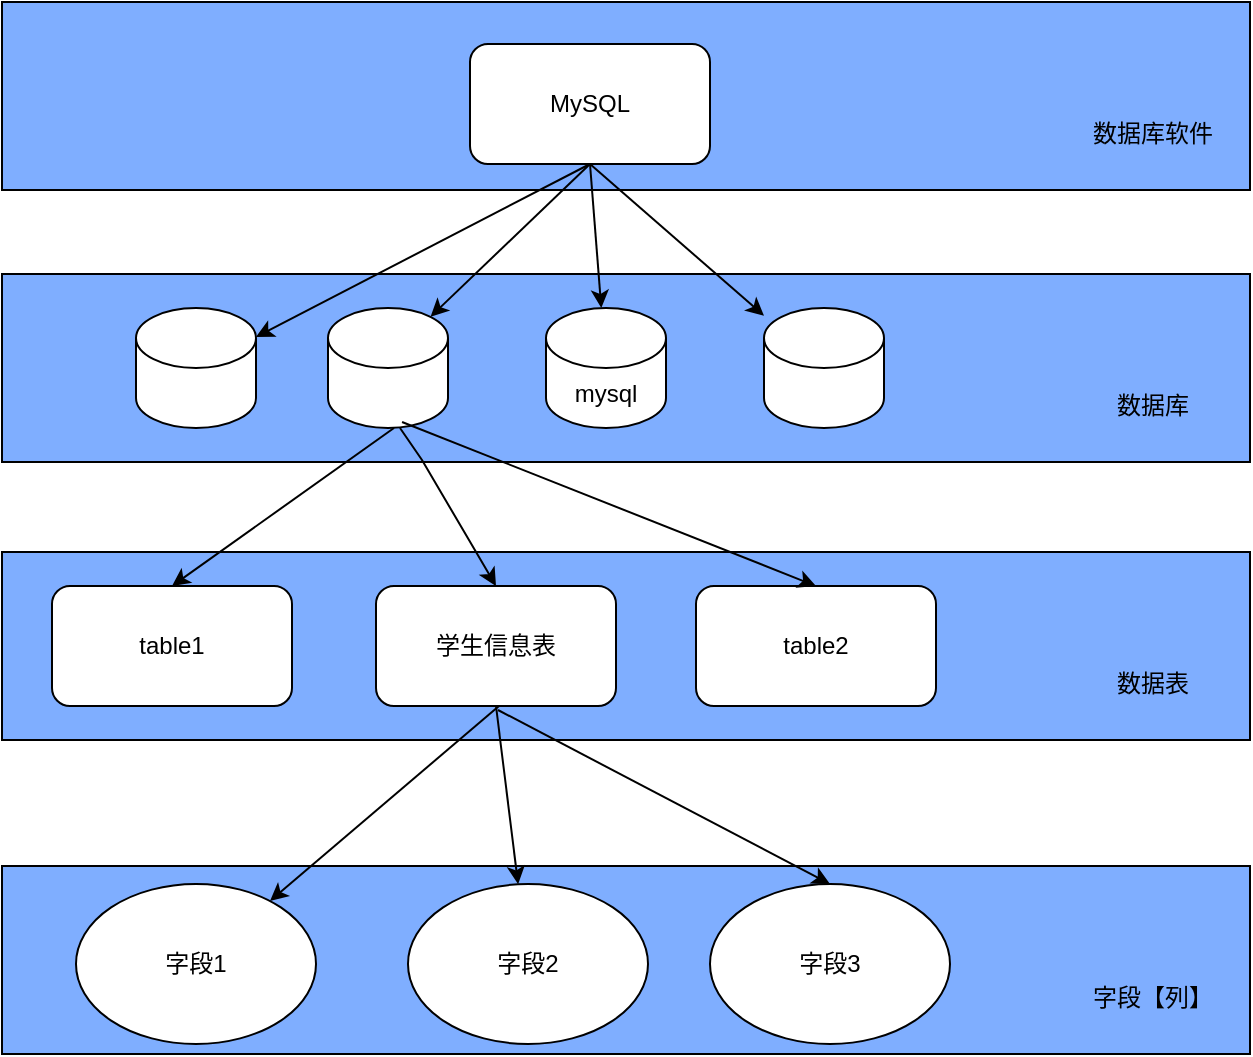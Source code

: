 <mxfile version="26.2.13">
  <diagram name="第 1 页" id="rapsWILdtUeaXrwmZ_yq">
    <mxGraphModel dx="1300" dy="830" grid="0" gridSize="10" guides="1" tooltips="1" connect="1" arrows="1" fold="1" page="1" pageScale="1" pageWidth="827" pageHeight="1169" math="0" shadow="0">
      <root>
        <mxCell id="0" />
        <mxCell id="1" parent="0" />
        <mxCell id="Bq2TZNVadAcSocq37hax-2" value="" style="rounded=0;whiteSpace=wrap;html=1;fillColor=#7FAEFF;" vertex="1" parent="1">
          <mxGeometry x="120" y="96" width="624" height="94" as="geometry" />
        </mxCell>
        <mxCell id="Bq2TZNVadAcSocq37hax-1" value="MySQL" style="rounded=1;whiteSpace=wrap;html=1;" vertex="1" parent="1">
          <mxGeometry x="354" y="117" width="120" height="60" as="geometry" />
        </mxCell>
        <mxCell id="Bq2TZNVadAcSocq37hax-3" value="数据库软件" style="text;html=1;align=center;verticalAlign=middle;whiteSpace=wrap;rounded=0;" vertex="1" parent="1">
          <mxGeometry x="656" y="147" width="79" height="30" as="geometry" />
        </mxCell>
        <mxCell id="Bq2TZNVadAcSocq37hax-4" value="" style="rounded=0;whiteSpace=wrap;html=1;fillColor=#7FAEFF;" vertex="1" parent="1">
          <mxGeometry x="120" y="232" width="624" height="94" as="geometry" />
        </mxCell>
        <mxCell id="Bq2TZNVadAcSocq37hax-5" value="数据库" style="text;html=1;align=center;verticalAlign=middle;whiteSpace=wrap;rounded=0;" vertex="1" parent="1">
          <mxGeometry x="656" y="283" width="79" height="30" as="geometry" />
        </mxCell>
        <mxCell id="Bq2TZNVadAcSocq37hax-6" value="" style="shape=cylinder3;whiteSpace=wrap;html=1;boundedLbl=1;backgroundOutline=1;size=15;" vertex="1" parent="1">
          <mxGeometry x="283" y="249" width="60" height="60" as="geometry" />
        </mxCell>
        <mxCell id="Bq2TZNVadAcSocq37hax-7" value="" style="shape=cylinder3;whiteSpace=wrap;html=1;boundedLbl=1;backgroundOutline=1;size=15;" vertex="1" parent="1">
          <mxGeometry x="187" y="249" width="60" height="60" as="geometry" />
        </mxCell>
        <mxCell id="Bq2TZNVadAcSocq37hax-8" value="" style="shape=cylinder3;whiteSpace=wrap;html=1;boundedLbl=1;backgroundOutline=1;size=15;" vertex="1" parent="1">
          <mxGeometry x="501" y="249" width="60" height="60" as="geometry" />
        </mxCell>
        <mxCell id="Bq2TZNVadAcSocq37hax-9" value="mysql" style="shape=cylinder3;whiteSpace=wrap;html=1;boundedLbl=1;backgroundOutline=1;size=15;" vertex="1" parent="1">
          <mxGeometry x="392" y="249" width="60" height="60" as="geometry" />
        </mxCell>
        <mxCell id="Bq2TZNVadAcSocq37hax-10" value="" style="endArrow=classic;html=1;rounded=0;" edge="1" parent="1" target="Bq2TZNVadAcSocq37hax-7">
          <mxGeometry width="50" height="50" relative="1" as="geometry">
            <mxPoint x="414" y="177" as="sourcePoint" />
            <mxPoint x="361" y="224" as="targetPoint" />
          </mxGeometry>
        </mxCell>
        <mxCell id="Bq2TZNVadAcSocq37hax-11" value="" style="endArrow=classic;html=1;rounded=0;exitX=0.5;exitY=1;exitDx=0;exitDy=0;entryX=0.855;entryY=0;entryDx=0;entryDy=4.35;entryPerimeter=0;" edge="1" parent="1" source="Bq2TZNVadAcSocq37hax-1" target="Bq2TZNVadAcSocq37hax-6">
          <mxGeometry width="50" height="50" relative="1" as="geometry">
            <mxPoint x="424" y="187" as="sourcePoint" />
            <mxPoint x="257" y="273" as="targetPoint" />
          </mxGeometry>
        </mxCell>
        <mxCell id="Bq2TZNVadAcSocq37hax-12" value="" style="endArrow=classic;html=1;rounded=0;exitX=0.5;exitY=1;exitDx=0;exitDy=0;" edge="1" parent="1" source="Bq2TZNVadAcSocq37hax-1" target="Bq2TZNVadAcSocq37hax-9">
          <mxGeometry width="50" height="50" relative="1" as="geometry">
            <mxPoint x="424" y="187" as="sourcePoint" />
            <mxPoint x="353" y="259" as="targetPoint" />
          </mxGeometry>
        </mxCell>
        <mxCell id="Bq2TZNVadAcSocq37hax-13" value="" style="endArrow=classic;html=1;rounded=0;exitX=0.5;exitY=1;exitDx=0;exitDy=0;" edge="1" parent="1" source="Bq2TZNVadAcSocq37hax-1" target="Bq2TZNVadAcSocq37hax-8">
          <mxGeometry width="50" height="50" relative="1" as="geometry">
            <mxPoint x="424" y="187" as="sourcePoint" />
            <mxPoint x="501" y="253" as="targetPoint" />
          </mxGeometry>
        </mxCell>
        <mxCell id="Bq2TZNVadAcSocq37hax-14" value="" style="rounded=0;whiteSpace=wrap;html=1;fillColor=#7FAEFF;" vertex="1" parent="1">
          <mxGeometry x="120" y="371" width="624" height="94" as="geometry" />
        </mxCell>
        <mxCell id="Bq2TZNVadAcSocq37hax-15" value="数据表" style="text;html=1;align=center;verticalAlign=middle;whiteSpace=wrap;rounded=0;" vertex="1" parent="1">
          <mxGeometry x="656" y="422" width="79" height="30" as="geometry" />
        </mxCell>
        <mxCell id="Bq2TZNVadAcSocq37hax-16" value="table1" style="rounded=1;whiteSpace=wrap;html=1;" vertex="1" parent="1">
          <mxGeometry x="145" y="388" width="120" height="60" as="geometry" />
        </mxCell>
        <mxCell id="Bq2TZNVadAcSocq37hax-17" value="学生信息表" style="rounded=1;whiteSpace=wrap;html=1;" vertex="1" parent="1">
          <mxGeometry x="307" y="388" width="120" height="60" as="geometry" />
        </mxCell>
        <mxCell id="Bq2TZNVadAcSocq37hax-18" value="table2" style="rounded=1;whiteSpace=wrap;html=1;" vertex="1" parent="1">
          <mxGeometry x="467" y="388" width="120" height="60" as="geometry" />
        </mxCell>
        <mxCell id="Bq2TZNVadAcSocq37hax-19" value="" style="endArrow=classic;html=1;rounded=0;entryX=0.5;entryY=0;entryDx=0;entryDy=0;" edge="1" parent="1" target="Bq2TZNVadAcSocq37hax-16">
          <mxGeometry width="50" height="50" relative="1" as="geometry">
            <mxPoint x="316" y="309" as="sourcePoint" />
            <mxPoint x="149" y="395" as="targetPoint" />
          </mxGeometry>
        </mxCell>
        <mxCell id="Bq2TZNVadAcSocq37hax-21" value="" style="endArrow=classic;html=1;rounded=0;entryX=0.5;entryY=0;entryDx=0;entryDy=0;fontStyle=1" edge="1" parent="1">
          <mxGeometry width="50" height="50" relative="1" as="geometry">
            <mxPoint x="319" y="309" as="sourcePoint" />
            <mxPoint x="367" y="388" as="targetPoint" />
            <Array as="points">
              <mxPoint x="330" y="325" />
            </Array>
          </mxGeometry>
        </mxCell>
        <mxCell id="Bq2TZNVadAcSocq37hax-23" value="" style="rounded=0;whiteSpace=wrap;html=1;fillColor=#7FAEFF;" vertex="1" parent="1">
          <mxGeometry x="120" y="528" width="624" height="94" as="geometry" />
        </mxCell>
        <mxCell id="Bq2TZNVadAcSocq37hax-24" value="字段【列】" style="text;html=1;align=center;verticalAlign=middle;whiteSpace=wrap;rounded=0;" vertex="1" parent="1">
          <mxGeometry x="656" y="579" width="79" height="30" as="geometry" />
        </mxCell>
        <mxCell id="Bq2TZNVadAcSocq37hax-25" value="" style="endArrow=classic;html=1;rounded=0;entryX=0.5;entryY=0;entryDx=0;entryDy=0;fontStyle=1;exitX=0.617;exitY=0.95;exitDx=0;exitDy=0;exitPerimeter=0;" edge="1" parent="1" source="Bq2TZNVadAcSocq37hax-6" target="Bq2TZNVadAcSocq37hax-18">
          <mxGeometry width="50" height="50" relative="1" as="geometry">
            <mxPoint x="329" y="319" as="sourcePoint" />
            <mxPoint x="377" y="398" as="targetPoint" />
            <Array as="points" />
          </mxGeometry>
        </mxCell>
        <mxCell id="Bq2TZNVadAcSocq37hax-26" value="字段1" style="ellipse;whiteSpace=wrap;html=1;" vertex="1" parent="1">
          <mxGeometry x="157" y="537" width="120" height="80" as="geometry" />
        </mxCell>
        <mxCell id="Bq2TZNVadAcSocq37hax-27" value="字段2" style="ellipse;whiteSpace=wrap;html=1;" vertex="1" parent="1">
          <mxGeometry x="323" y="537" width="120" height="80" as="geometry" />
        </mxCell>
        <mxCell id="Bq2TZNVadAcSocq37hax-28" value="字段3" style="ellipse;whiteSpace=wrap;html=1;" vertex="1" parent="1">
          <mxGeometry x="474" y="537" width="120" height="80" as="geometry" />
        </mxCell>
        <mxCell id="Bq2TZNVadAcSocq37hax-29" value="" style="endArrow=classic;html=1;rounded=0;" edge="1" parent="1" target="Bq2TZNVadAcSocq37hax-26">
          <mxGeometry width="50" height="50" relative="1" as="geometry">
            <mxPoint x="368.5" y="448" as="sourcePoint" />
            <mxPoint x="257.5" y="527" as="targetPoint" />
          </mxGeometry>
        </mxCell>
        <mxCell id="Bq2TZNVadAcSocq37hax-30" value="" style="endArrow=classic;html=1;rounded=0;exitX=0.5;exitY=1;exitDx=0;exitDy=0;" edge="1" parent="1" source="Bq2TZNVadAcSocq37hax-17" target="Bq2TZNVadAcSocq37hax-27">
          <mxGeometry width="50" height="50" relative="1" as="geometry">
            <mxPoint x="378.5" y="458" as="sourcePoint" />
            <mxPoint x="264" y="555" as="targetPoint" />
          </mxGeometry>
        </mxCell>
        <mxCell id="Bq2TZNVadAcSocq37hax-31" value="" style="endArrow=classic;html=1;rounded=0;entryX=0.5;entryY=0;entryDx=0;entryDy=0;" edge="1" parent="1" target="Bq2TZNVadAcSocq37hax-28">
          <mxGeometry width="50" height="50" relative="1" as="geometry">
            <mxPoint x="368" y="450" as="sourcePoint" />
            <mxPoint x="274" y="565" as="targetPoint" />
          </mxGeometry>
        </mxCell>
      </root>
    </mxGraphModel>
  </diagram>
</mxfile>
